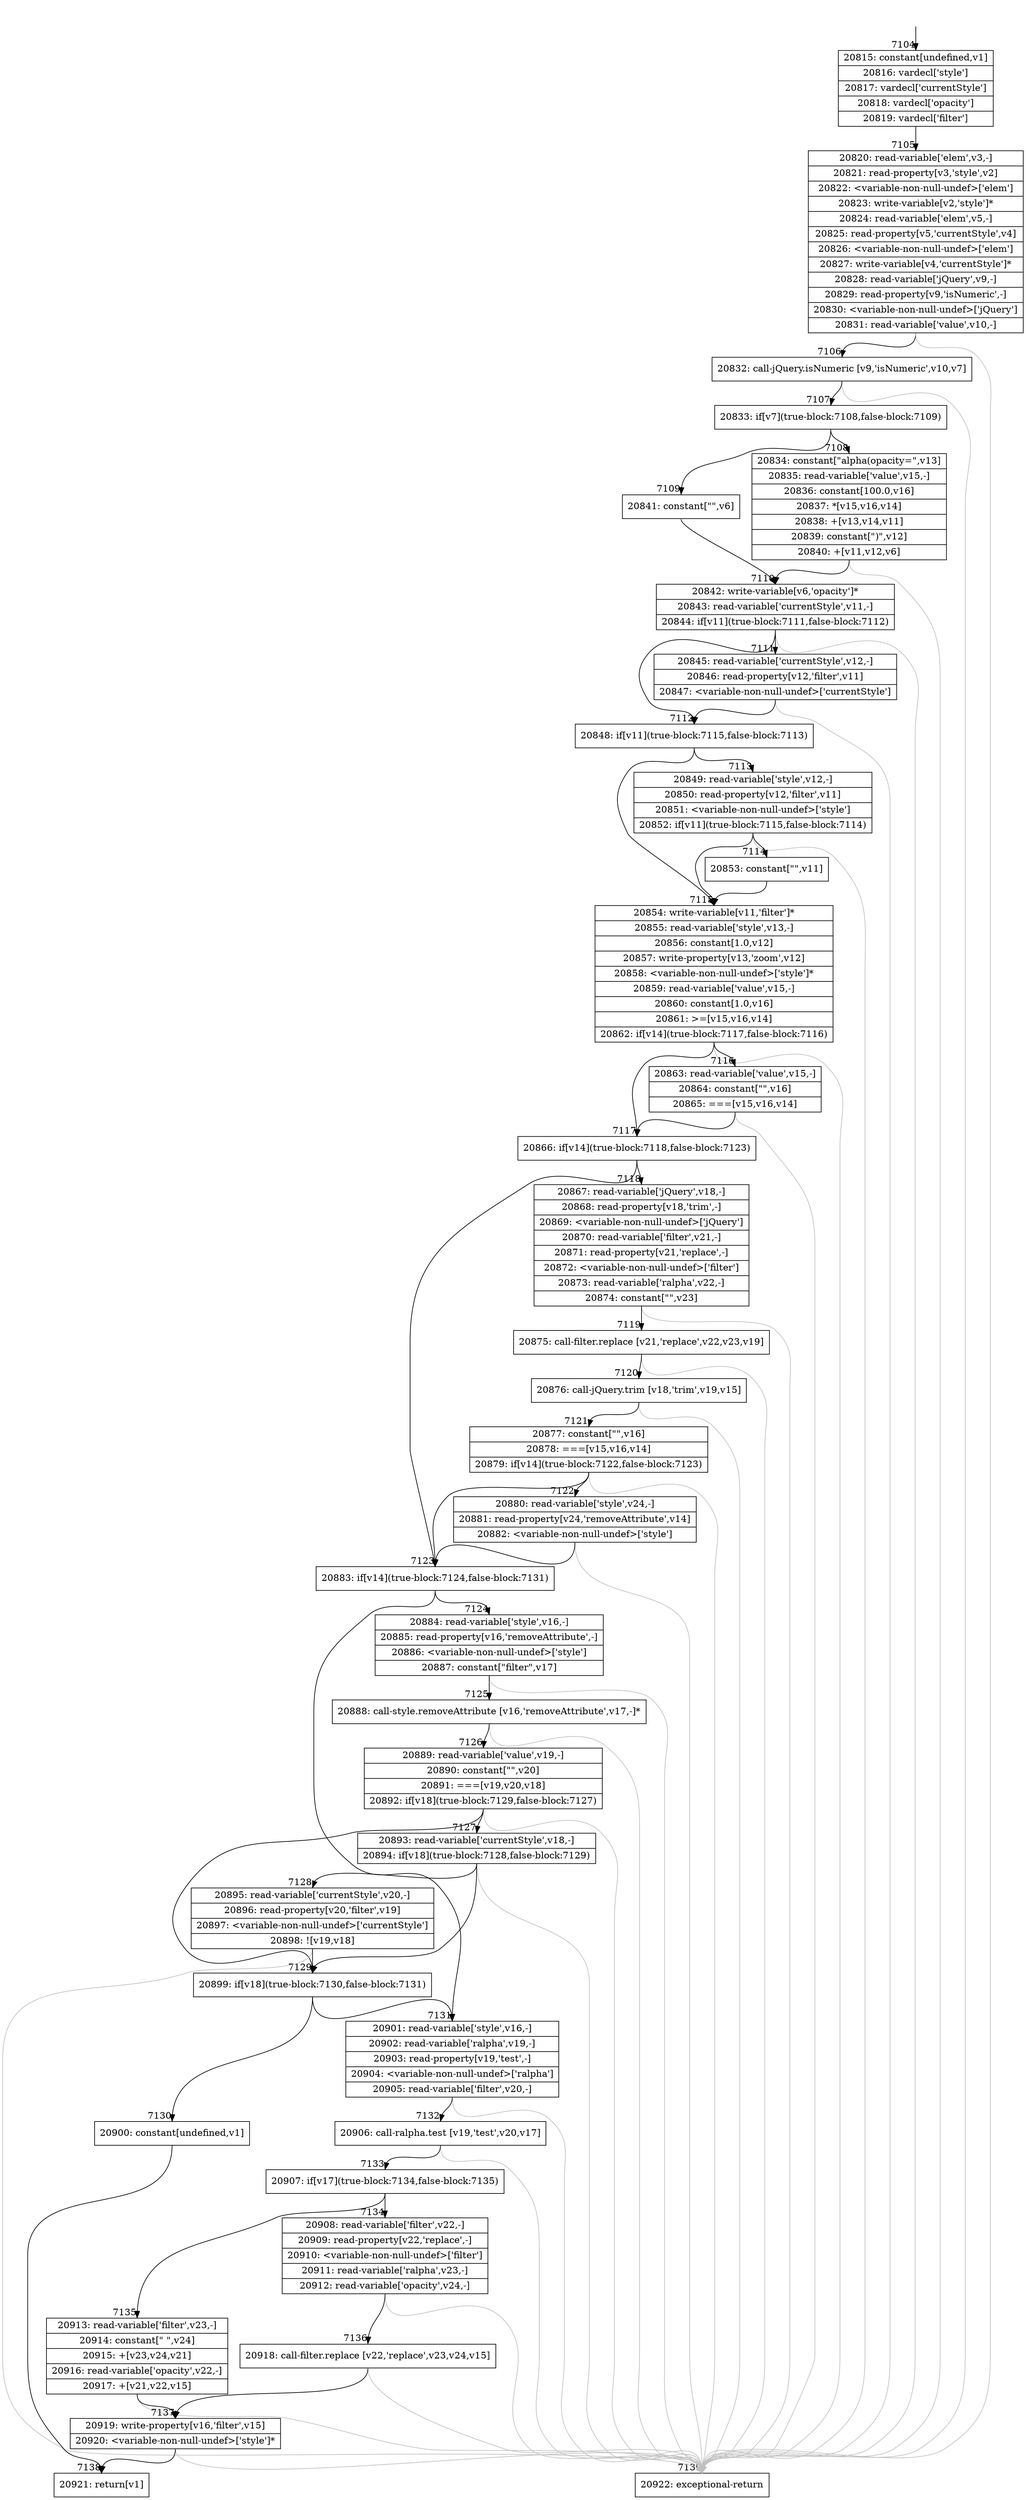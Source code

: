 digraph {
rankdir="TD"
BB_entry444[shape=none,label=""];
BB_entry444 -> BB7104 [tailport=s, headport=n, headlabel="    7104"]
BB7104 [shape=record label="{20815: constant[undefined,v1]|20816: vardecl['style']|20817: vardecl['currentStyle']|20818: vardecl['opacity']|20819: vardecl['filter']}" ] 
BB7104 -> BB7105 [tailport=s, headport=n, headlabel="      7105"]
BB7105 [shape=record label="{20820: read-variable['elem',v3,-]|20821: read-property[v3,'style',v2]|20822: \<variable-non-null-undef\>['elem']|20823: write-variable[v2,'style']*|20824: read-variable['elem',v5,-]|20825: read-property[v5,'currentStyle',v4]|20826: \<variable-non-null-undef\>['elem']|20827: write-variable[v4,'currentStyle']*|20828: read-variable['jQuery',v9,-]|20829: read-property[v9,'isNumeric',-]|20830: \<variable-non-null-undef\>['jQuery']|20831: read-variable['value',v10,-]}" ] 
BB7105 -> BB7106 [tailport=s, headport=n, headlabel="      7106"]
BB7105 -> BB7139 [tailport=s, headport=n, color=gray, headlabel="      7139"]
BB7106 [shape=record label="{20832: call-jQuery.isNumeric [v9,'isNumeric',v10,v7]}" ] 
BB7106 -> BB7107 [tailport=s, headport=n, headlabel="      7107"]
BB7106 -> BB7139 [tailport=s, headport=n, color=gray]
BB7107 [shape=record label="{20833: if[v7](true-block:7108,false-block:7109)}" ] 
BB7107 -> BB7108 [tailport=s, headport=n, headlabel="      7108"]
BB7107 -> BB7109 [tailport=s, headport=n, headlabel="      7109"]
BB7108 [shape=record label="{20834: constant[\"alpha(opacity=\",v13]|20835: read-variable['value',v15,-]|20836: constant[100.0,v16]|20837: *[v15,v16,v14]|20838: +[v13,v14,v11]|20839: constant[\")\",v12]|20840: +[v11,v12,v6]}" ] 
BB7108 -> BB7110 [tailport=s, headport=n, headlabel="      7110"]
BB7108 -> BB7139 [tailport=s, headport=n, color=gray]
BB7109 [shape=record label="{20841: constant[\"\",v6]}" ] 
BB7109 -> BB7110 [tailport=s, headport=n]
BB7110 [shape=record label="{20842: write-variable[v6,'opacity']*|20843: read-variable['currentStyle',v11,-]|20844: if[v11](true-block:7111,false-block:7112)}" ] 
BB7110 -> BB7112 [tailport=s, headport=n, headlabel="      7112"]
BB7110 -> BB7111 [tailport=s, headport=n, headlabel="      7111"]
BB7110 -> BB7139 [tailport=s, headport=n, color=gray]
BB7111 [shape=record label="{20845: read-variable['currentStyle',v12,-]|20846: read-property[v12,'filter',v11]|20847: \<variable-non-null-undef\>['currentStyle']}" ] 
BB7111 -> BB7112 [tailport=s, headport=n]
BB7111 -> BB7139 [tailport=s, headport=n, color=gray]
BB7112 [shape=record label="{20848: if[v11](true-block:7115,false-block:7113)}" ] 
BB7112 -> BB7115 [tailport=s, headport=n, headlabel="      7115"]
BB7112 -> BB7113 [tailport=s, headport=n, headlabel="      7113"]
BB7113 [shape=record label="{20849: read-variable['style',v12,-]|20850: read-property[v12,'filter',v11]|20851: \<variable-non-null-undef\>['style']|20852: if[v11](true-block:7115,false-block:7114)}" ] 
BB7113 -> BB7115 [tailport=s, headport=n]
BB7113 -> BB7114 [tailport=s, headport=n, headlabel="      7114"]
BB7113 -> BB7139 [tailport=s, headport=n, color=gray]
BB7114 [shape=record label="{20853: constant[\"\",v11]}" ] 
BB7114 -> BB7115 [tailport=s, headport=n]
BB7115 [shape=record label="{20854: write-variable[v11,'filter']*|20855: read-variable['style',v13,-]|20856: constant[1.0,v12]|20857: write-property[v13,'zoom',v12]|20858: \<variable-non-null-undef\>['style']*|20859: read-variable['value',v15,-]|20860: constant[1.0,v16]|20861: \>=[v15,v16,v14]|20862: if[v14](true-block:7117,false-block:7116)}" ] 
BB7115 -> BB7117 [tailport=s, headport=n, headlabel="      7117"]
BB7115 -> BB7116 [tailport=s, headport=n, headlabel="      7116"]
BB7115 -> BB7139 [tailport=s, headport=n, color=gray]
BB7116 [shape=record label="{20863: read-variable['value',v15,-]|20864: constant[\"\",v16]|20865: ===[v15,v16,v14]}" ] 
BB7116 -> BB7117 [tailport=s, headport=n]
BB7116 -> BB7139 [tailport=s, headport=n, color=gray]
BB7117 [shape=record label="{20866: if[v14](true-block:7118,false-block:7123)}" ] 
BB7117 -> BB7123 [tailport=s, headport=n, headlabel="      7123"]
BB7117 -> BB7118 [tailport=s, headport=n, headlabel="      7118"]
BB7118 [shape=record label="{20867: read-variable['jQuery',v18,-]|20868: read-property[v18,'trim',-]|20869: \<variable-non-null-undef\>['jQuery']|20870: read-variable['filter',v21,-]|20871: read-property[v21,'replace',-]|20872: \<variable-non-null-undef\>['filter']|20873: read-variable['ralpha',v22,-]|20874: constant[\"\",v23]}" ] 
BB7118 -> BB7119 [tailport=s, headport=n, headlabel="      7119"]
BB7118 -> BB7139 [tailport=s, headport=n, color=gray]
BB7119 [shape=record label="{20875: call-filter.replace [v21,'replace',v22,v23,v19]}" ] 
BB7119 -> BB7120 [tailport=s, headport=n, headlabel="      7120"]
BB7119 -> BB7139 [tailport=s, headport=n, color=gray]
BB7120 [shape=record label="{20876: call-jQuery.trim [v18,'trim',v19,v15]}" ] 
BB7120 -> BB7121 [tailport=s, headport=n, headlabel="      7121"]
BB7120 -> BB7139 [tailport=s, headport=n, color=gray]
BB7121 [shape=record label="{20877: constant[\"\",v16]|20878: ===[v15,v16,v14]|20879: if[v14](true-block:7122,false-block:7123)}" ] 
BB7121 -> BB7123 [tailport=s, headport=n]
BB7121 -> BB7122 [tailport=s, headport=n, headlabel="      7122"]
BB7121 -> BB7139 [tailport=s, headport=n, color=gray]
BB7122 [shape=record label="{20880: read-variable['style',v24,-]|20881: read-property[v24,'removeAttribute',v14]|20882: \<variable-non-null-undef\>['style']}" ] 
BB7122 -> BB7123 [tailport=s, headport=n]
BB7122 -> BB7139 [tailport=s, headport=n, color=gray]
BB7123 [shape=record label="{20883: if[v14](true-block:7124,false-block:7131)}" ] 
BB7123 -> BB7124 [tailport=s, headport=n, headlabel="      7124"]
BB7123 -> BB7131 [tailport=s, headport=n, headlabel="      7131"]
BB7124 [shape=record label="{20884: read-variable['style',v16,-]|20885: read-property[v16,'removeAttribute',-]|20886: \<variable-non-null-undef\>['style']|20887: constant[\"filter\",v17]}" ] 
BB7124 -> BB7125 [tailport=s, headport=n, headlabel="      7125"]
BB7124 -> BB7139 [tailport=s, headport=n, color=gray]
BB7125 [shape=record label="{20888: call-style.removeAttribute [v16,'removeAttribute',v17,-]*}" ] 
BB7125 -> BB7126 [tailport=s, headport=n, headlabel="      7126"]
BB7125 -> BB7139 [tailport=s, headport=n, color=gray]
BB7126 [shape=record label="{20889: read-variable['value',v19,-]|20890: constant[\"\",v20]|20891: ===[v19,v20,v18]|20892: if[v18](true-block:7129,false-block:7127)}" ] 
BB7126 -> BB7129 [tailport=s, headport=n, headlabel="      7129"]
BB7126 -> BB7127 [tailport=s, headport=n, headlabel="      7127"]
BB7126 -> BB7139 [tailport=s, headport=n, color=gray]
BB7127 [shape=record label="{20893: read-variable['currentStyle',v18,-]|20894: if[v18](true-block:7128,false-block:7129)}" ] 
BB7127 -> BB7129 [tailport=s, headport=n]
BB7127 -> BB7128 [tailport=s, headport=n, headlabel="      7128"]
BB7127 -> BB7139 [tailport=s, headport=n, color=gray]
BB7128 [shape=record label="{20895: read-variable['currentStyle',v20,-]|20896: read-property[v20,'filter',v19]|20897: \<variable-non-null-undef\>['currentStyle']|20898: ![v19,v18]}" ] 
BB7128 -> BB7129 [tailport=s, headport=n]
BB7128 -> BB7139 [tailport=s, headport=n, color=gray]
BB7129 [shape=record label="{20899: if[v18](true-block:7130,false-block:7131)}" ] 
BB7129 -> BB7130 [tailport=s, headport=n, headlabel="      7130"]
BB7129 -> BB7131 [tailport=s, headport=n]
BB7130 [shape=record label="{20900: constant[undefined,v1]}" ] 
BB7130 -> BB7138 [tailport=s, headport=n, headlabel="      7138"]
BB7131 [shape=record label="{20901: read-variable['style',v16,-]|20902: read-variable['ralpha',v19,-]|20903: read-property[v19,'test',-]|20904: \<variable-non-null-undef\>['ralpha']|20905: read-variable['filter',v20,-]}" ] 
BB7131 -> BB7132 [tailport=s, headport=n, headlabel="      7132"]
BB7131 -> BB7139 [tailport=s, headport=n, color=gray]
BB7132 [shape=record label="{20906: call-ralpha.test [v19,'test',v20,v17]}" ] 
BB7132 -> BB7133 [tailport=s, headport=n, headlabel="      7133"]
BB7132 -> BB7139 [tailport=s, headport=n, color=gray]
BB7133 [shape=record label="{20907: if[v17](true-block:7134,false-block:7135)}" ] 
BB7133 -> BB7134 [tailport=s, headport=n, headlabel="      7134"]
BB7133 -> BB7135 [tailport=s, headport=n, headlabel="      7135"]
BB7134 [shape=record label="{20908: read-variable['filter',v22,-]|20909: read-property[v22,'replace',-]|20910: \<variable-non-null-undef\>['filter']|20911: read-variable['ralpha',v23,-]|20912: read-variable['opacity',v24,-]}" ] 
BB7134 -> BB7136 [tailport=s, headport=n, headlabel="      7136"]
BB7134 -> BB7139 [tailport=s, headport=n, color=gray]
BB7135 [shape=record label="{20913: read-variable['filter',v23,-]|20914: constant[\" \",v24]|20915: +[v23,v24,v21]|20916: read-variable['opacity',v22,-]|20917: +[v21,v22,v15]}" ] 
BB7135 -> BB7137 [tailport=s, headport=n, headlabel="      7137"]
BB7135 -> BB7139 [tailport=s, headport=n, color=gray]
BB7136 [shape=record label="{20918: call-filter.replace [v22,'replace',v23,v24,v15]}" ] 
BB7136 -> BB7137 [tailport=s, headport=n]
BB7136 -> BB7139 [tailport=s, headport=n, color=gray]
BB7137 [shape=record label="{20919: write-property[v16,'filter',v15]|20920: \<variable-non-null-undef\>['style']*}" ] 
BB7137 -> BB7138 [tailport=s, headport=n]
BB7137 -> BB7139 [tailport=s, headport=n, color=gray]
BB7138 [shape=record label="{20921: return[v1]}" ] 
BB7139 [shape=record label="{20922: exceptional-return}" ] 
//#$~ 7214
}
